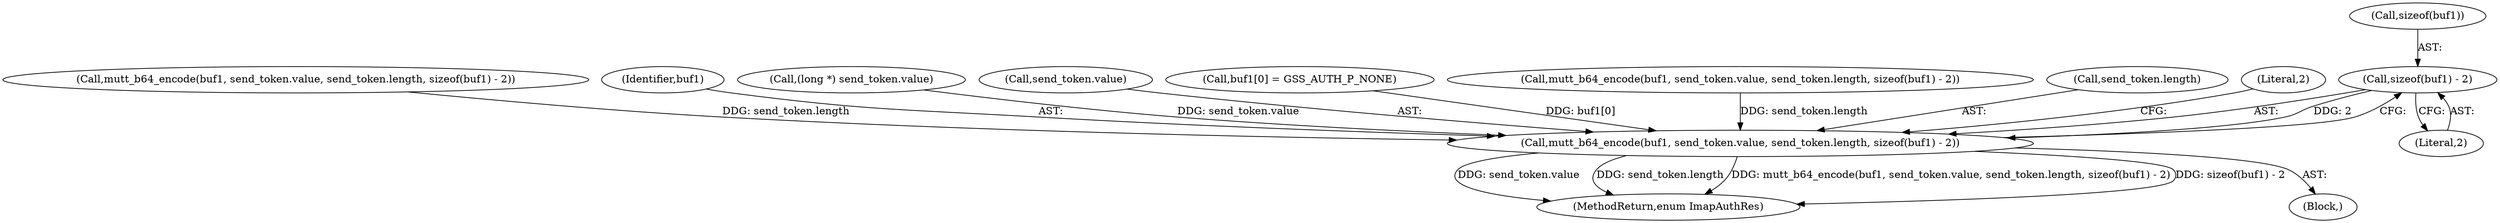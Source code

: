 digraph "0_neomutt_6f163e07ae68654d7ac5268cbb7565f6df79ad85_0@API" {
"1000687" [label="(Call,sizeof(buf1) - 2)"];
"1000679" [label="(Call,mutt_b64_encode(buf1, send_token.value, send_token.length, sizeof(buf1) - 2))"];
"1000312" [label="(Call,mutt_b64_encode(buf1, send_token.value, send_token.length, sizeof(buf1) - 2))"];
"1000690" [label="(Literal,2)"];
"1000680" [label="(Identifier,buf1)"];
"1000573" [label="(Call,(long *) send_token.value)"];
"1000782" [label="(MethodReturn,enum ImapAuthRes)"];
"1000687" [label="(Call,sizeof(buf1) - 2)"];
"1000681" [label="(Call,send_token.value)"];
"1000617" [label="(Call,buf1[0] = GSS_AUTH_P_NONE)"];
"1000431" [label="(Call,mutt_b64_encode(buf1, send_token.value, send_token.length, sizeof(buf1) - 2))"];
"1000684" [label="(Call,send_token.length)"];
"1000692" [label="(Literal,2)"];
"1000679" [label="(Call,mutt_b64_encode(buf1, send_token.value, send_token.length, sizeof(buf1) - 2))"];
"1000688" [label="(Call,sizeof(buf1))"];
"1000120" [label="(Block,)"];
"1000687" -> "1000679"  [label="AST: "];
"1000687" -> "1000690"  [label="CFG: "];
"1000688" -> "1000687"  [label="AST: "];
"1000690" -> "1000687"  [label="AST: "];
"1000679" -> "1000687"  [label="CFG: "];
"1000687" -> "1000679"  [label="DDG: 2"];
"1000679" -> "1000120"  [label="AST: "];
"1000680" -> "1000679"  [label="AST: "];
"1000681" -> "1000679"  [label="AST: "];
"1000684" -> "1000679"  [label="AST: "];
"1000692" -> "1000679"  [label="CFG: "];
"1000679" -> "1000782"  [label="DDG: send_token.value"];
"1000679" -> "1000782"  [label="DDG: send_token.length"];
"1000679" -> "1000782"  [label="DDG: mutt_b64_encode(buf1, send_token.value, send_token.length, sizeof(buf1) - 2)"];
"1000679" -> "1000782"  [label="DDG: sizeof(buf1) - 2"];
"1000617" -> "1000679"  [label="DDG: buf1[0]"];
"1000573" -> "1000679"  [label="DDG: send_token.value"];
"1000431" -> "1000679"  [label="DDG: send_token.length"];
"1000312" -> "1000679"  [label="DDG: send_token.length"];
}
